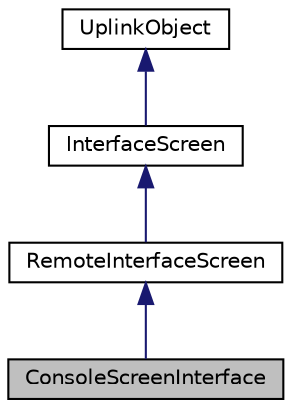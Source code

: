 digraph "ConsoleScreenInterface"
{
 // LATEX_PDF_SIZE
  edge [fontname="Helvetica",fontsize="10",labelfontname="Helvetica",labelfontsize="10"];
  node [fontname="Helvetica",fontsize="10",shape=record];
  Node1 [label="ConsoleScreenInterface",height=0.2,width=0.4,color="black", fillcolor="grey75", style="filled", fontcolor="black",tooltip=" "];
  Node2 -> Node1 [dir="back",color="midnightblue",fontsize="10",style="solid",fontname="Helvetica"];
  Node2 [label="RemoteInterfaceScreen",height=0.2,width=0.4,color="black", fillcolor="white", style="filled",URL="$classRemoteInterfaceScreen.html",tooltip=" "];
  Node3 -> Node2 [dir="back",color="midnightblue",fontsize="10",style="solid",fontname="Helvetica"];
  Node3 [label="InterfaceScreen",height=0.2,width=0.4,color="black", fillcolor="white", style="filled",URL="$classInterfaceScreen.html",tooltip="InterfaceScreen Class Object."];
  Node4 -> Node3 [dir="back",color="midnightblue",fontsize="10",style="solid",fontname="Helvetica"];
  Node4 [label="UplinkObject",height=0.2,width=0.4,color="black", fillcolor="white", style="filled",URL="$classUplinkObject.html",tooltip="UplinkObject base class."];
}
